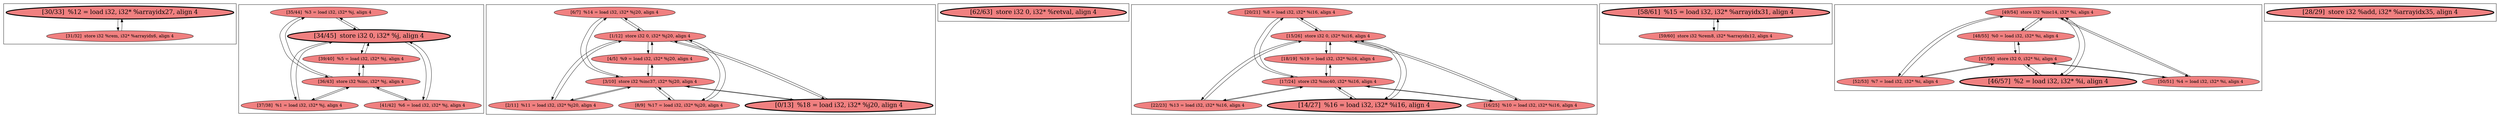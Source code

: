 
digraph G {





subgraph cluster7 {


node103 [penwidth=3.0,fontsize=20,fillcolor=lightcoral,label="[30/33]  %12 = load i32, i32* %arrayidx27, align 4",shape=ellipse,style=filled ]
node102 [fillcolor=lightcoral,label="[31/32]  store i32 %rem, i32* %arrayidx6, align 4",shape=ellipse,style=filled ]

node102->node103 [ ]
node103->node102 [ ]


}

subgraph cluster6 {


node101 [fillcolor=lightcoral,label="[35/44]  %3 = load i32, i32* %j, align 4",shape=ellipse,style=filled ]
node100 [penwidth=3.0,fontsize=20,fillcolor=lightcoral,label="[34/45]  store i32 0, i32* %j, align 4",shape=ellipse,style=filled ]
node99 [fillcolor=lightcoral,label="[37/38]  %1 = load i32, i32* %j, align 4",shape=ellipse,style=filled ]
node98 [fillcolor=lightcoral,label="[36/43]  store i32 %inc, i32* %j, align 4",shape=ellipse,style=filled ]
node96 [fillcolor=lightcoral,label="[41/42]  %6 = load i32, i32* %j, align 4",shape=ellipse,style=filled ]
node97 [fillcolor=lightcoral,label="[39/40]  %5 = load i32, i32* %j, align 4",shape=ellipse,style=filled ]

node100->node97 [ ]
node98->node96 [ ]
node97->node100 [ ]
node96->node98 [ ]
node97->node98 [ ]
node98->node101 [ ]
node98->node97 [ ]
node101->node98 [ ]
node96->node100 [ ]
node99->node100 [ ]
node101->node100 [ ]
node99->node98 [ ]
node100->node101 [ ]
node98->node99 [ ]
node100->node99 [ ]
node100->node96 [ ]


}

subgraph cluster0 {


node78 [fillcolor=lightcoral,label="[6/7]  %14 = load i32, i32* %j20, align 4",shape=ellipse,style=filled ]
node73 [fillcolor=lightcoral,label="[1/12]  store i32 0, i32* %j20, align 4",shape=ellipse,style=filled ]
node72 [fillcolor=lightcoral,label="[8/9]  %17 = load i32, i32* %j20, align 4",shape=ellipse,style=filled ]
node74 [fillcolor=lightcoral,label="[3/10]  store i32 %inc37, i32* %j20, align 4",shape=ellipse,style=filled ]
node75 [penwidth=3.0,fontsize=20,fillcolor=lightcoral,label="[0/13]  %18 = load i32, i32* %j20, align 4",shape=ellipse,style=filled ]
node76 [fillcolor=lightcoral,label="[2/11]  %11 = load i32, i32* %j20, align 4",shape=ellipse,style=filled ]
node77 [fillcolor=lightcoral,label="[4/5]  %9 = load i32, i32* %j20, align 4",shape=ellipse,style=filled ]

node76->node74 [ ]
node73->node78 [ ]
node78->node73 [ ]
node75->node74 [ ]
node74->node75 [ ]
node76->node73 [ ]
node74->node77 [ ]
node77->node74 [ ]
node77->node73 [ ]
node74->node76 [ ]
node73->node77 [ ]
node74->node72 [ ]
node72->node73 [ ]
node75->node73 [ ]
node72->node74 [ ]
node74->node78 [ ]
node73->node75 [ ]
node78->node74 [ ]
node73->node72 [ ]
node73->node76 [ ]


}

subgraph cluster5 {


node95 [penwidth=3.0,fontsize=20,fillcolor=lightcoral,label="[62/63]  store i32 0, i32* %retval, align 4",shape=ellipse,style=filled ]



}

subgraph cluster1 {


node85 [fillcolor=lightcoral,label="[20/21]  %8 = load i32, i32* %i16, align 4",shape=ellipse,style=filled ]
node80 [penwidth=3.0,fontsize=20,fillcolor=lightcoral,label="[14/27]  %16 = load i32, i32* %i16, align 4",shape=ellipse,style=filled ]
node82 [fillcolor=lightcoral,label="[16/25]  %10 = load i32, i32* %i16, align 4",shape=ellipse,style=filled ]
node79 [fillcolor=lightcoral,label="[15/26]  store i32 0, i32* %i16, align 4",shape=ellipse,style=filled ]
node81 [fillcolor=lightcoral,label="[22/23]  %13 = load i32, i32* %i16, align 4",shape=ellipse,style=filled ]
node84 [fillcolor=lightcoral,label="[17/24]  store i32 %inc40, i32* %i16, align 4",shape=ellipse,style=filled ]
node83 [fillcolor=lightcoral,label="[18/19]  %19 = load i32, i32* %i16, align 4",shape=ellipse,style=filled ]

node84->node83 [ ]
node82->node84 [ ]
node83->node84 [ ]
node79->node85 [ ]
node85->node79 [ ]
node80->node84 [ ]
node83->node79 [ ]
node82->node79 [ ]
node84->node80 [ ]
node79->node83 [ ]
node85->node84 [ ]
node84->node85 [ ]
node79->node82 [ ]
node84->node81 [ ]
node79->node80 [ ]
node80->node79 [ ]
node79->node81 [ ]
node84->node82 [ ]
node81->node84 [ ]
node81->node79 [ ]


}

subgraph cluster2 {


node87 [penwidth=3.0,fontsize=20,fillcolor=lightcoral,label="[58/61]  %15 = load i32, i32* %arrayidx31, align 4",shape=ellipse,style=filled ]
node86 [fillcolor=lightcoral,label="[59/60]  store i32 %rem8, i32* %arrayidx12, align 4",shape=ellipse,style=filled ]

node86->node87 [ ]
node87->node86 [ ]


}

subgraph cluster3 {


node92 [fillcolor=lightcoral,label="[49/54]  store i32 %inc14, i32* %i, align 4",shape=ellipse,style=filled ]
node93 [fillcolor=lightcoral,label="[47/56]  store i32 0, i32* %i, align 4",shape=ellipse,style=filled ]
node90 [fillcolor=lightcoral,label="[48/55]  %0 = load i32, i32* %i, align 4",shape=ellipse,style=filled ]
node88 [fillcolor=lightcoral,label="[52/53]  %7 = load i32, i32* %i, align 4",shape=ellipse,style=filled ]
node91 [penwidth=3.0,fontsize=20,fillcolor=lightcoral,label="[46/57]  %2 = load i32, i32* %i, align 4",shape=ellipse,style=filled ]
node89 [fillcolor=lightcoral,label="[50/51]  %4 = load i32, i32* %i, align 4",shape=ellipse,style=filled ]

node90->node92 [ ]
node92->node90 [ ]
node93->node90 [ ]
node88->node92 [ ]
node92->node88 [ ]
node89->node92 [ ]
node88->node93 [ ]
node91->node93 [ ]
node89->node93 [ ]
node92->node91 [ ]
node90->node93 [ ]
node92->node89 [ ]
node93->node91 [ ]
node93->node89 [ ]
node93->node88 [ ]
node91->node92 [ ]


}

subgraph cluster4 {


node94 [penwidth=3.0,fontsize=20,fillcolor=lightcoral,label="[28/29]  store i32 %add, i32* %arrayidx35, align 4",shape=ellipse,style=filled ]



}

}

